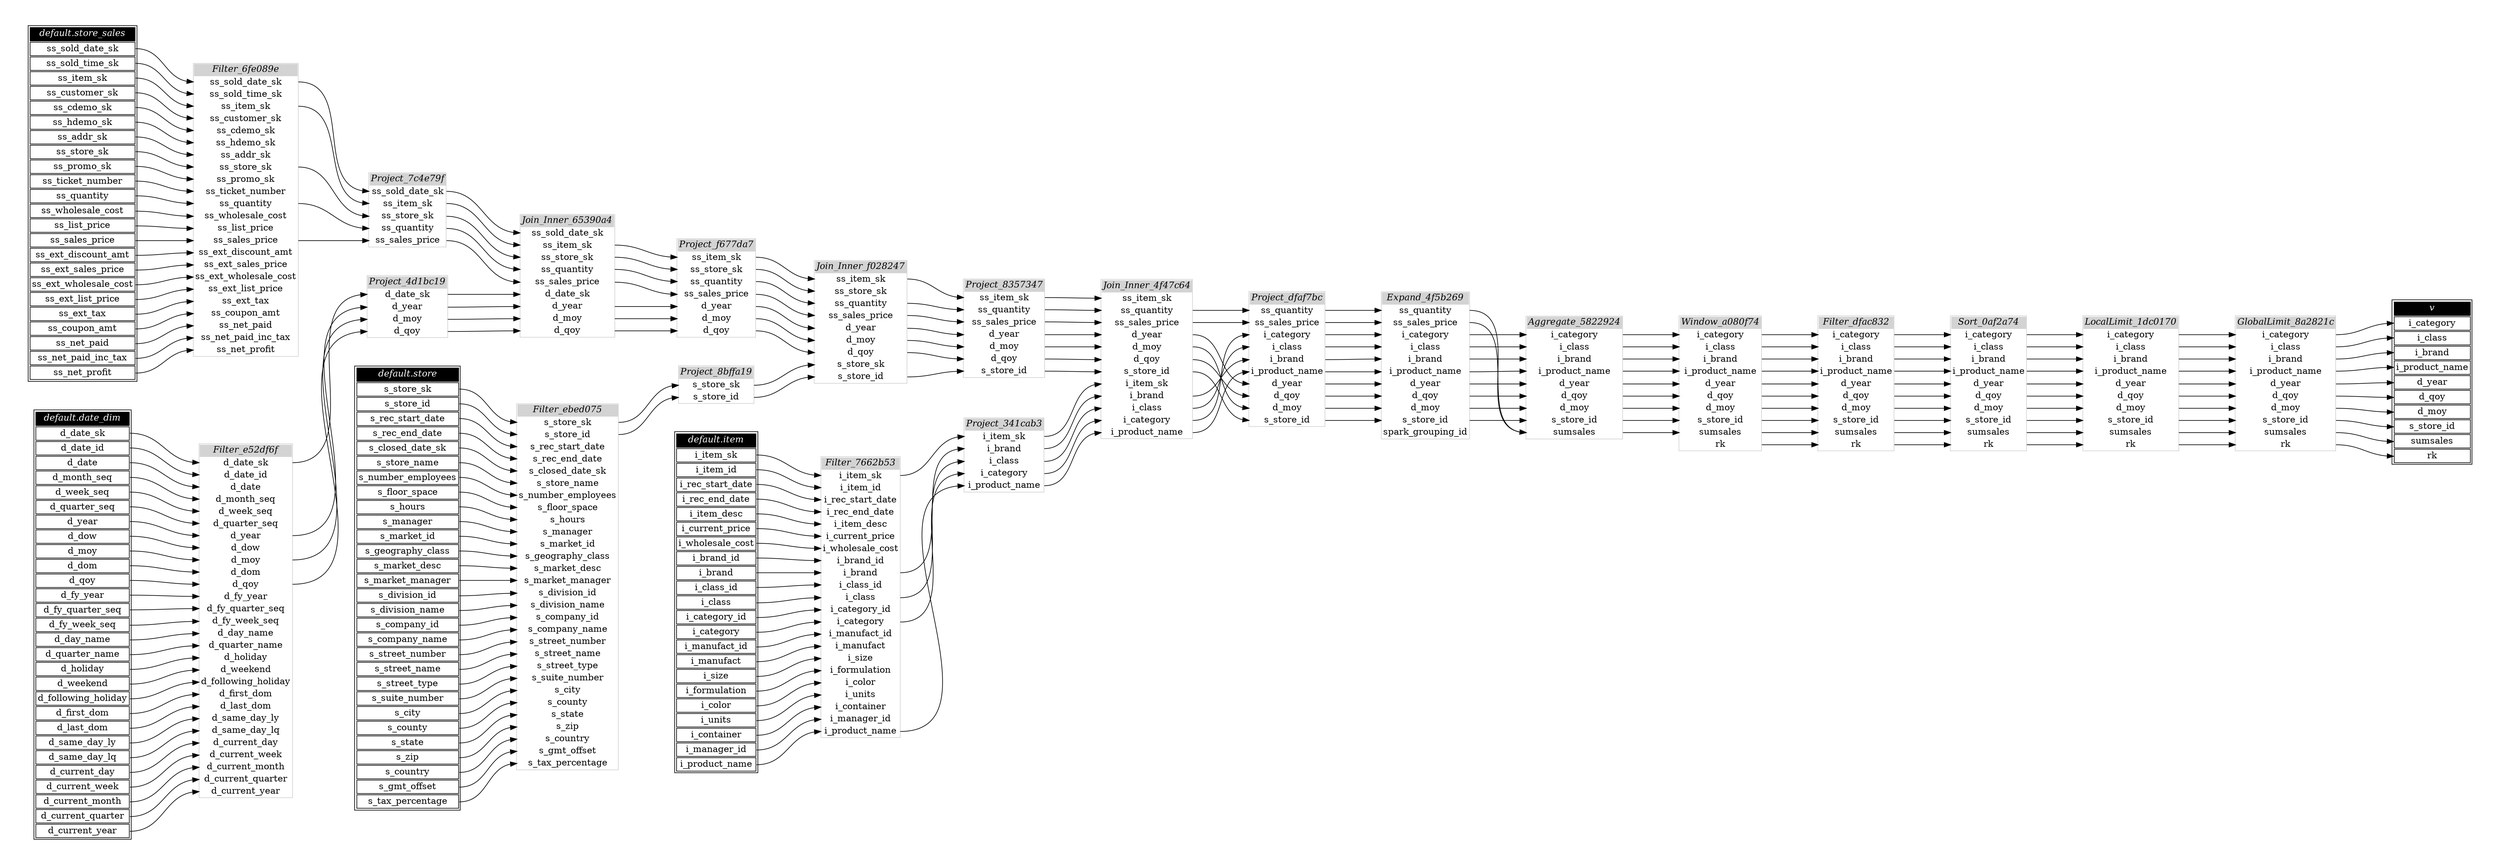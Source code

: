 // Automatically generated by TPCDSFlowTestSuite


digraph {
  graph [pad="0.5" nodesep="0.5" ranksep="1" fontname="Helvetica" rankdir=LR];
  node [shape=plaintext]

  
"Aggregate_5822924" [label=<
<table color="lightgray" border="1" cellborder="0" cellspacing="0">
  <tr><td bgcolor="lightgray" port="nodeName"><i>Aggregate_5822924</i></td></tr>
  <tr><td port="0">i_category</td></tr>
<tr><td port="1">i_class</td></tr>
<tr><td port="2">i_brand</td></tr>
<tr><td port="3">i_product_name</td></tr>
<tr><td port="4">d_year</td></tr>
<tr><td port="5">d_qoy</td></tr>
<tr><td port="6">d_moy</td></tr>
<tr><td port="7">s_store_id</td></tr>
<tr><td port="8">sumsales</td></tr>
</table>>];
     

"Expand_4f5b269" [label=<
<table color="lightgray" border="1" cellborder="0" cellspacing="0">
  <tr><td bgcolor="lightgray" port="nodeName"><i>Expand_4f5b269</i></td></tr>
  <tr><td port="0">ss_quantity</td></tr>
<tr><td port="1">ss_sales_price</td></tr>
<tr><td port="2">i_category</td></tr>
<tr><td port="3">i_class</td></tr>
<tr><td port="4">i_brand</td></tr>
<tr><td port="5">i_product_name</td></tr>
<tr><td port="6">d_year</td></tr>
<tr><td port="7">d_qoy</td></tr>
<tr><td port="8">d_moy</td></tr>
<tr><td port="9">s_store_id</td></tr>
<tr><td port="10">spark_grouping_id</td></tr>
</table>>];
     

"Filter_6fe089e" [label=<
<table color="lightgray" border="1" cellborder="0" cellspacing="0">
  <tr><td bgcolor="lightgray" port="nodeName"><i>Filter_6fe089e</i></td></tr>
  <tr><td port="0">ss_sold_date_sk</td></tr>
<tr><td port="1">ss_sold_time_sk</td></tr>
<tr><td port="2">ss_item_sk</td></tr>
<tr><td port="3">ss_customer_sk</td></tr>
<tr><td port="4">ss_cdemo_sk</td></tr>
<tr><td port="5">ss_hdemo_sk</td></tr>
<tr><td port="6">ss_addr_sk</td></tr>
<tr><td port="7">ss_store_sk</td></tr>
<tr><td port="8">ss_promo_sk</td></tr>
<tr><td port="9">ss_ticket_number</td></tr>
<tr><td port="10">ss_quantity</td></tr>
<tr><td port="11">ss_wholesale_cost</td></tr>
<tr><td port="12">ss_list_price</td></tr>
<tr><td port="13">ss_sales_price</td></tr>
<tr><td port="14">ss_ext_discount_amt</td></tr>
<tr><td port="15">ss_ext_sales_price</td></tr>
<tr><td port="16">ss_ext_wholesale_cost</td></tr>
<tr><td port="17">ss_ext_list_price</td></tr>
<tr><td port="18">ss_ext_tax</td></tr>
<tr><td port="19">ss_coupon_amt</td></tr>
<tr><td port="20">ss_net_paid</td></tr>
<tr><td port="21">ss_net_paid_inc_tax</td></tr>
<tr><td port="22">ss_net_profit</td></tr>
</table>>];
     

"Filter_7662b53" [label=<
<table color="lightgray" border="1" cellborder="0" cellspacing="0">
  <tr><td bgcolor="lightgray" port="nodeName"><i>Filter_7662b53</i></td></tr>
  <tr><td port="0">i_item_sk</td></tr>
<tr><td port="1">i_item_id</td></tr>
<tr><td port="2">i_rec_start_date</td></tr>
<tr><td port="3">i_rec_end_date</td></tr>
<tr><td port="4">i_item_desc</td></tr>
<tr><td port="5">i_current_price</td></tr>
<tr><td port="6">i_wholesale_cost</td></tr>
<tr><td port="7">i_brand_id</td></tr>
<tr><td port="8">i_brand</td></tr>
<tr><td port="9">i_class_id</td></tr>
<tr><td port="10">i_class</td></tr>
<tr><td port="11">i_category_id</td></tr>
<tr><td port="12">i_category</td></tr>
<tr><td port="13">i_manufact_id</td></tr>
<tr><td port="14">i_manufact</td></tr>
<tr><td port="15">i_size</td></tr>
<tr><td port="16">i_formulation</td></tr>
<tr><td port="17">i_color</td></tr>
<tr><td port="18">i_units</td></tr>
<tr><td port="19">i_container</td></tr>
<tr><td port="20">i_manager_id</td></tr>
<tr><td port="21">i_product_name</td></tr>
</table>>];
     

"Filter_dfac832" [label=<
<table color="lightgray" border="1" cellborder="0" cellspacing="0">
  <tr><td bgcolor="lightgray" port="nodeName"><i>Filter_dfac832</i></td></tr>
  <tr><td port="0">i_category</td></tr>
<tr><td port="1">i_class</td></tr>
<tr><td port="2">i_brand</td></tr>
<tr><td port="3">i_product_name</td></tr>
<tr><td port="4">d_year</td></tr>
<tr><td port="5">d_qoy</td></tr>
<tr><td port="6">d_moy</td></tr>
<tr><td port="7">s_store_id</td></tr>
<tr><td port="8">sumsales</td></tr>
<tr><td port="9">rk</td></tr>
</table>>];
     

"Filter_e52df6f" [label=<
<table color="lightgray" border="1" cellborder="0" cellspacing="0">
  <tr><td bgcolor="lightgray" port="nodeName"><i>Filter_e52df6f</i></td></tr>
  <tr><td port="0">d_date_sk</td></tr>
<tr><td port="1">d_date_id</td></tr>
<tr><td port="2">d_date</td></tr>
<tr><td port="3">d_month_seq</td></tr>
<tr><td port="4">d_week_seq</td></tr>
<tr><td port="5">d_quarter_seq</td></tr>
<tr><td port="6">d_year</td></tr>
<tr><td port="7">d_dow</td></tr>
<tr><td port="8">d_moy</td></tr>
<tr><td port="9">d_dom</td></tr>
<tr><td port="10">d_qoy</td></tr>
<tr><td port="11">d_fy_year</td></tr>
<tr><td port="12">d_fy_quarter_seq</td></tr>
<tr><td port="13">d_fy_week_seq</td></tr>
<tr><td port="14">d_day_name</td></tr>
<tr><td port="15">d_quarter_name</td></tr>
<tr><td port="16">d_holiday</td></tr>
<tr><td port="17">d_weekend</td></tr>
<tr><td port="18">d_following_holiday</td></tr>
<tr><td port="19">d_first_dom</td></tr>
<tr><td port="20">d_last_dom</td></tr>
<tr><td port="21">d_same_day_ly</td></tr>
<tr><td port="22">d_same_day_lq</td></tr>
<tr><td port="23">d_current_day</td></tr>
<tr><td port="24">d_current_week</td></tr>
<tr><td port="25">d_current_month</td></tr>
<tr><td port="26">d_current_quarter</td></tr>
<tr><td port="27">d_current_year</td></tr>
</table>>];
     

"Filter_ebed075" [label=<
<table color="lightgray" border="1" cellborder="0" cellspacing="0">
  <tr><td bgcolor="lightgray" port="nodeName"><i>Filter_ebed075</i></td></tr>
  <tr><td port="0">s_store_sk</td></tr>
<tr><td port="1">s_store_id</td></tr>
<tr><td port="2">s_rec_start_date</td></tr>
<tr><td port="3">s_rec_end_date</td></tr>
<tr><td port="4">s_closed_date_sk</td></tr>
<tr><td port="5">s_store_name</td></tr>
<tr><td port="6">s_number_employees</td></tr>
<tr><td port="7">s_floor_space</td></tr>
<tr><td port="8">s_hours</td></tr>
<tr><td port="9">s_manager</td></tr>
<tr><td port="10">s_market_id</td></tr>
<tr><td port="11">s_geography_class</td></tr>
<tr><td port="12">s_market_desc</td></tr>
<tr><td port="13">s_market_manager</td></tr>
<tr><td port="14">s_division_id</td></tr>
<tr><td port="15">s_division_name</td></tr>
<tr><td port="16">s_company_id</td></tr>
<tr><td port="17">s_company_name</td></tr>
<tr><td port="18">s_street_number</td></tr>
<tr><td port="19">s_street_name</td></tr>
<tr><td port="20">s_street_type</td></tr>
<tr><td port="21">s_suite_number</td></tr>
<tr><td port="22">s_city</td></tr>
<tr><td port="23">s_county</td></tr>
<tr><td port="24">s_state</td></tr>
<tr><td port="25">s_zip</td></tr>
<tr><td port="26">s_country</td></tr>
<tr><td port="27">s_gmt_offset</td></tr>
<tr><td port="28">s_tax_percentage</td></tr>
</table>>];
     

"GlobalLimit_8a2821c" [label=<
<table color="lightgray" border="1" cellborder="0" cellspacing="0">
  <tr><td bgcolor="lightgray" port="nodeName"><i>GlobalLimit_8a2821c</i></td></tr>
  <tr><td port="0">i_category</td></tr>
<tr><td port="1">i_class</td></tr>
<tr><td port="2">i_brand</td></tr>
<tr><td port="3">i_product_name</td></tr>
<tr><td port="4">d_year</td></tr>
<tr><td port="5">d_qoy</td></tr>
<tr><td port="6">d_moy</td></tr>
<tr><td port="7">s_store_id</td></tr>
<tr><td port="8">sumsales</td></tr>
<tr><td port="9">rk</td></tr>
</table>>];
     

"Join_Inner_4f47c64" [label=<
<table color="lightgray" border="1" cellborder="0" cellspacing="0">
  <tr><td bgcolor="lightgray" port="nodeName"><i>Join_Inner_4f47c64</i></td></tr>
  <tr><td port="0">ss_item_sk</td></tr>
<tr><td port="1">ss_quantity</td></tr>
<tr><td port="2">ss_sales_price</td></tr>
<tr><td port="3">d_year</td></tr>
<tr><td port="4">d_moy</td></tr>
<tr><td port="5">d_qoy</td></tr>
<tr><td port="6">s_store_id</td></tr>
<tr><td port="7">i_item_sk</td></tr>
<tr><td port="8">i_brand</td></tr>
<tr><td port="9">i_class</td></tr>
<tr><td port="10">i_category</td></tr>
<tr><td port="11">i_product_name</td></tr>
</table>>];
     

"Join_Inner_65390a4" [label=<
<table color="lightgray" border="1" cellborder="0" cellspacing="0">
  <tr><td bgcolor="lightgray" port="nodeName"><i>Join_Inner_65390a4</i></td></tr>
  <tr><td port="0">ss_sold_date_sk</td></tr>
<tr><td port="1">ss_item_sk</td></tr>
<tr><td port="2">ss_store_sk</td></tr>
<tr><td port="3">ss_quantity</td></tr>
<tr><td port="4">ss_sales_price</td></tr>
<tr><td port="5">d_date_sk</td></tr>
<tr><td port="6">d_year</td></tr>
<tr><td port="7">d_moy</td></tr>
<tr><td port="8">d_qoy</td></tr>
</table>>];
     

"Join_Inner_f028247" [label=<
<table color="lightgray" border="1" cellborder="0" cellspacing="0">
  <tr><td bgcolor="lightgray" port="nodeName"><i>Join_Inner_f028247</i></td></tr>
  <tr><td port="0">ss_item_sk</td></tr>
<tr><td port="1">ss_store_sk</td></tr>
<tr><td port="2">ss_quantity</td></tr>
<tr><td port="3">ss_sales_price</td></tr>
<tr><td port="4">d_year</td></tr>
<tr><td port="5">d_moy</td></tr>
<tr><td port="6">d_qoy</td></tr>
<tr><td port="7">s_store_sk</td></tr>
<tr><td port="8">s_store_id</td></tr>
</table>>];
     

"LocalLimit_1dc0170" [label=<
<table color="lightgray" border="1" cellborder="0" cellspacing="0">
  <tr><td bgcolor="lightgray" port="nodeName"><i>LocalLimit_1dc0170</i></td></tr>
  <tr><td port="0">i_category</td></tr>
<tr><td port="1">i_class</td></tr>
<tr><td port="2">i_brand</td></tr>
<tr><td port="3">i_product_name</td></tr>
<tr><td port="4">d_year</td></tr>
<tr><td port="5">d_qoy</td></tr>
<tr><td port="6">d_moy</td></tr>
<tr><td port="7">s_store_id</td></tr>
<tr><td port="8">sumsales</td></tr>
<tr><td port="9">rk</td></tr>
</table>>];
     

"Project_341cab3" [label=<
<table color="lightgray" border="1" cellborder="0" cellspacing="0">
  <tr><td bgcolor="lightgray" port="nodeName"><i>Project_341cab3</i></td></tr>
  <tr><td port="0">i_item_sk</td></tr>
<tr><td port="1">i_brand</td></tr>
<tr><td port="2">i_class</td></tr>
<tr><td port="3">i_category</td></tr>
<tr><td port="4">i_product_name</td></tr>
</table>>];
     

"Project_4d1bc19" [label=<
<table color="lightgray" border="1" cellborder="0" cellspacing="0">
  <tr><td bgcolor="lightgray" port="nodeName"><i>Project_4d1bc19</i></td></tr>
  <tr><td port="0">d_date_sk</td></tr>
<tr><td port="1">d_year</td></tr>
<tr><td port="2">d_moy</td></tr>
<tr><td port="3">d_qoy</td></tr>
</table>>];
     

"Project_7c4e79f" [label=<
<table color="lightgray" border="1" cellborder="0" cellspacing="0">
  <tr><td bgcolor="lightgray" port="nodeName"><i>Project_7c4e79f</i></td></tr>
  <tr><td port="0">ss_sold_date_sk</td></tr>
<tr><td port="1">ss_item_sk</td></tr>
<tr><td port="2">ss_store_sk</td></tr>
<tr><td port="3">ss_quantity</td></tr>
<tr><td port="4">ss_sales_price</td></tr>
</table>>];
     

"Project_8357347" [label=<
<table color="lightgray" border="1" cellborder="0" cellspacing="0">
  <tr><td bgcolor="lightgray" port="nodeName"><i>Project_8357347</i></td></tr>
  <tr><td port="0">ss_item_sk</td></tr>
<tr><td port="1">ss_quantity</td></tr>
<tr><td port="2">ss_sales_price</td></tr>
<tr><td port="3">d_year</td></tr>
<tr><td port="4">d_moy</td></tr>
<tr><td port="5">d_qoy</td></tr>
<tr><td port="6">s_store_id</td></tr>
</table>>];
     

"Project_8bffa19" [label=<
<table color="lightgray" border="1" cellborder="0" cellspacing="0">
  <tr><td bgcolor="lightgray" port="nodeName"><i>Project_8bffa19</i></td></tr>
  <tr><td port="0">s_store_sk</td></tr>
<tr><td port="1">s_store_id</td></tr>
</table>>];
     

"Project_dfaf7bc" [label=<
<table color="lightgray" border="1" cellborder="0" cellspacing="0">
  <tr><td bgcolor="lightgray" port="nodeName"><i>Project_dfaf7bc</i></td></tr>
  <tr><td port="0">ss_quantity</td></tr>
<tr><td port="1">ss_sales_price</td></tr>
<tr><td port="2">i_category</td></tr>
<tr><td port="3">i_class</td></tr>
<tr><td port="4">i_brand</td></tr>
<tr><td port="5">i_product_name</td></tr>
<tr><td port="6">d_year</td></tr>
<tr><td port="7">d_qoy</td></tr>
<tr><td port="8">d_moy</td></tr>
<tr><td port="9">s_store_id</td></tr>
</table>>];
     

"Project_f677da7" [label=<
<table color="lightgray" border="1" cellborder="0" cellspacing="0">
  <tr><td bgcolor="lightgray" port="nodeName"><i>Project_f677da7</i></td></tr>
  <tr><td port="0">ss_item_sk</td></tr>
<tr><td port="1">ss_store_sk</td></tr>
<tr><td port="2">ss_quantity</td></tr>
<tr><td port="3">ss_sales_price</td></tr>
<tr><td port="4">d_year</td></tr>
<tr><td port="5">d_moy</td></tr>
<tr><td port="6">d_qoy</td></tr>
</table>>];
     

"Sort_0af2a74" [label=<
<table color="lightgray" border="1" cellborder="0" cellspacing="0">
  <tr><td bgcolor="lightgray" port="nodeName"><i>Sort_0af2a74</i></td></tr>
  <tr><td port="0">i_category</td></tr>
<tr><td port="1">i_class</td></tr>
<tr><td port="2">i_brand</td></tr>
<tr><td port="3">i_product_name</td></tr>
<tr><td port="4">d_year</td></tr>
<tr><td port="5">d_qoy</td></tr>
<tr><td port="6">d_moy</td></tr>
<tr><td port="7">s_store_id</td></tr>
<tr><td port="8">sumsales</td></tr>
<tr><td port="9">rk</td></tr>
</table>>];
     

"Window_a080f74" [label=<
<table color="lightgray" border="1" cellborder="0" cellspacing="0">
  <tr><td bgcolor="lightgray" port="nodeName"><i>Window_a080f74</i></td></tr>
  <tr><td port="0">i_category</td></tr>
<tr><td port="1">i_class</td></tr>
<tr><td port="2">i_brand</td></tr>
<tr><td port="3">i_product_name</td></tr>
<tr><td port="4">d_year</td></tr>
<tr><td port="5">d_qoy</td></tr>
<tr><td port="6">d_moy</td></tr>
<tr><td port="7">s_store_id</td></tr>
<tr><td port="8">sumsales</td></tr>
<tr><td port="9">rk</td></tr>
</table>>];
     

"default.date_dim" [color="black" label=<
<table>
  <tr><td bgcolor="black" port="nodeName"><i><font color="white">default.date_dim</font></i></td></tr>
  <tr><td port="0">d_date_sk</td></tr>
<tr><td port="1">d_date_id</td></tr>
<tr><td port="2">d_date</td></tr>
<tr><td port="3">d_month_seq</td></tr>
<tr><td port="4">d_week_seq</td></tr>
<tr><td port="5">d_quarter_seq</td></tr>
<tr><td port="6">d_year</td></tr>
<tr><td port="7">d_dow</td></tr>
<tr><td port="8">d_moy</td></tr>
<tr><td port="9">d_dom</td></tr>
<tr><td port="10">d_qoy</td></tr>
<tr><td port="11">d_fy_year</td></tr>
<tr><td port="12">d_fy_quarter_seq</td></tr>
<tr><td port="13">d_fy_week_seq</td></tr>
<tr><td port="14">d_day_name</td></tr>
<tr><td port="15">d_quarter_name</td></tr>
<tr><td port="16">d_holiday</td></tr>
<tr><td port="17">d_weekend</td></tr>
<tr><td port="18">d_following_holiday</td></tr>
<tr><td port="19">d_first_dom</td></tr>
<tr><td port="20">d_last_dom</td></tr>
<tr><td port="21">d_same_day_ly</td></tr>
<tr><td port="22">d_same_day_lq</td></tr>
<tr><td port="23">d_current_day</td></tr>
<tr><td port="24">d_current_week</td></tr>
<tr><td port="25">d_current_month</td></tr>
<tr><td port="26">d_current_quarter</td></tr>
<tr><td port="27">d_current_year</td></tr>
</table>>];
     

"default.item" [color="black" label=<
<table>
  <tr><td bgcolor="black" port="nodeName"><i><font color="white">default.item</font></i></td></tr>
  <tr><td port="0">i_item_sk</td></tr>
<tr><td port="1">i_item_id</td></tr>
<tr><td port="2">i_rec_start_date</td></tr>
<tr><td port="3">i_rec_end_date</td></tr>
<tr><td port="4">i_item_desc</td></tr>
<tr><td port="5">i_current_price</td></tr>
<tr><td port="6">i_wholesale_cost</td></tr>
<tr><td port="7">i_brand_id</td></tr>
<tr><td port="8">i_brand</td></tr>
<tr><td port="9">i_class_id</td></tr>
<tr><td port="10">i_class</td></tr>
<tr><td port="11">i_category_id</td></tr>
<tr><td port="12">i_category</td></tr>
<tr><td port="13">i_manufact_id</td></tr>
<tr><td port="14">i_manufact</td></tr>
<tr><td port="15">i_size</td></tr>
<tr><td port="16">i_formulation</td></tr>
<tr><td port="17">i_color</td></tr>
<tr><td port="18">i_units</td></tr>
<tr><td port="19">i_container</td></tr>
<tr><td port="20">i_manager_id</td></tr>
<tr><td port="21">i_product_name</td></tr>
</table>>];
     

"default.store" [color="black" label=<
<table>
  <tr><td bgcolor="black" port="nodeName"><i><font color="white">default.store</font></i></td></tr>
  <tr><td port="0">s_store_sk</td></tr>
<tr><td port="1">s_store_id</td></tr>
<tr><td port="2">s_rec_start_date</td></tr>
<tr><td port="3">s_rec_end_date</td></tr>
<tr><td port="4">s_closed_date_sk</td></tr>
<tr><td port="5">s_store_name</td></tr>
<tr><td port="6">s_number_employees</td></tr>
<tr><td port="7">s_floor_space</td></tr>
<tr><td port="8">s_hours</td></tr>
<tr><td port="9">s_manager</td></tr>
<tr><td port="10">s_market_id</td></tr>
<tr><td port="11">s_geography_class</td></tr>
<tr><td port="12">s_market_desc</td></tr>
<tr><td port="13">s_market_manager</td></tr>
<tr><td port="14">s_division_id</td></tr>
<tr><td port="15">s_division_name</td></tr>
<tr><td port="16">s_company_id</td></tr>
<tr><td port="17">s_company_name</td></tr>
<tr><td port="18">s_street_number</td></tr>
<tr><td port="19">s_street_name</td></tr>
<tr><td port="20">s_street_type</td></tr>
<tr><td port="21">s_suite_number</td></tr>
<tr><td port="22">s_city</td></tr>
<tr><td port="23">s_county</td></tr>
<tr><td port="24">s_state</td></tr>
<tr><td port="25">s_zip</td></tr>
<tr><td port="26">s_country</td></tr>
<tr><td port="27">s_gmt_offset</td></tr>
<tr><td port="28">s_tax_percentage</td></tr>
</table>>];
     

"default.store_sales" [color="black" label=<
<table>
  <tr><td bgcolor="black" port="nodeName"><i><font color="white">default.store_sales</font></i></td></tr>
  <tr><td port="0">ss_sold_date_sk</td></tr>
<tr><td port="1">ss_sold_time_sk</td></tr>
<tr><td port="2">ss_item_sk</td></tr>
<tr><td port="3">ss_customer_sk</td></tr>
<tr><td port="4">ss_cdemo_sk</td></tr>
<tr><td port="5">ss_hdemo_sk</td></tr>
<tr><td port="6">ss_addr_sk</td></tr>
<tr><td port="7">ss_store_sk</td></tr>
<tr><td port="8">ss_promo_sk</td></tr>
<tr><td port="9">ss_ticket_number</td></tr>
<tr><td port="10">ss_quantity</td></tr>
<tr><td port="11">ss_wholesale_cost</td></tr>
<tr><td port="12">ss_list_price</td></tr>
<tr><td port="13">ss_sales_price</td></tr>
<tr><td port="14">ss_ext_discount_amt</td></tr>
<tr><td port="15">ss_ext_sales_price</td></tr>
<tr><td port="16">ss_ext_wholesale_cost</td></tr>
<tr><td port="17">ss_ext_list_price</td></tr>
<tr><td port="18">ss_ext_tax</td></tr>
<tr><td port="19">ss_coupon_amt</td></tr>
<tr><td port="20">ss_net_paid</td></tr>
<tr><td port="21">ss_net_paid_inc_tax</td></tr>
<tr><td port="22">ss_net_profit</td></tr>
</table>>];
     

"v" [color="black" label=<
<table>
  <tr><td bgcolor="black" port="nodeName"><i><font color="white">v</font></i></td></tr>
  <tr><td port="0">i_category</td></tr>
<tr><td port="1">i_class</td></tr>
<tr><td port="2">i_brand</td></tr>
<tr><td port="3">i_product_name</td></tr>
<tr><td port="4">d_year</td></tr>
<tr><td port="5">d_qoy</td></tr>
<tr><td port="6">d_moy</td></tr>
<tr><td port="7">s_store_id</td></tr>
<tr><td port="8">sumsales</td></tr>
<tr><td port="9">rk</td></tr>
</table>>];
     
  "Aggregate_5822924":0 -> "Window_a080f74":0;
"Aggregate_5822924":1 -> "Window_a080f74":1;
"Aggregate_5822924":2 -> "Window_a080f74":2;
"Aggregate_5822924":3 -> "Window_a080f74":3;
"Aggregate_5822924":4 -> "Window_a080f74":4;
"Aggregate_5822924":5 -> "Window_a080f74":5;
"Aggregate_5822924":6 -> "Window_a080f74":6;
"Aggregate_5822924":7 -> "Window_a080f74":7;
"Aggregate_5822924":8 -> "Window_a080f74":8;
"Expand_4f5b269":0 -> "Aggregate_5822924":8;
"Expand_4f5b269":1 -> "Aggregate_5822924":8;
"Expand_4f5b269":2 -> "Aggregate_5822924":0;
"Expand_4f5b269":3 -> "Aggregate_5822924":1;
"Expand_4f5b269":4 -> "Aggregate_5822924":2;
"Expand_4f5b269":5 -> "Aggregate_5822924":3;
"Expand_4f5b269":6 -> "Aggregate_5822924":4;
"Expand_4f5b269":7 -> "Aggregate_5822924":5;
"Expand_4f5b269":8 -> "Aggregate_5822924":6;
"Expand_4f5b269":9 -> "Aggregate_5822924":7;
"Filter_6fe089e":0 -> "Project_7c4e79f":0;
"Filter_6fe089e":10 -> "Project_7c4e79f":3;
"Filter_6fe089e":13 -> "Project_7c4e79f":4;
"Filter_6fe089e":2 -> "Project_7c4e79f":1;
"Filter_6fe089e":7 -> "Project_7c4e79f":2;
"Filter_7662b53":0 -> "Project_341cab3":0;
"Filter_7662b53":10 -> "Project_341cab3":2;
"Filter_7662b53":12 -> "Project_341cab3":3;
"Filter_7662b53":21 -> "Project_341cab3":4;
"Filter_7662b53":8 -> "Project_341cab3":1;
"Filter_dfac832":0 -> "Sort_0af2a74":0;
"Filter_dfac832":1 -> "Sort_0af2a74":1;
"Filter_dfac832":2 -> "Sort_0af2a74":2;
"Filter_dfac832":3 -> "Sort_0af2a74":3;
"Filter_dfac832":4 -> "Sort_0af2a74":4;
"Filter_dfac832":5 -> "Sort_0af2a74":5;
"Filter_dfac832":6 -> "Sort_0af2a74":6;
"Filter_dfac832":7 -> "Sort_0af2a74":7;
"Filter_dfac832":8 -> "Sort_0af2a74":8;
"Filter_dfac832":9 -> "Sort_0af2a74":9;
"Filter_e52df6f":0 -> "Project_4d1bc19":0;
"Filter_e52df6f":10 -> "Project_4d1bc19":3;
"Filter_e52df6f":6 -> "Project_4d1bc19":1;
"Filter_e52df6f":8 -> "Project_4d1bc19":2;
"Filter_ebed075":0 -> "Project_8bffa19":0;
"Filter_ebed075":1 -> "Project_8bffa19":1;
"GlobalLimit_8a2821c":0 -> "v":0;
"GlobalLimit_8a2821c":1 -> "v":1;
"GlobalLimit_8a2821c":2 -> "v":2;
"GlobalLimit_8a2821c":3 -> "v":3;
"GlobalLimit_8a2821c":4 -> "v":4;
"GlobalLimit_8a2821c":5 -> "v":5;
"GlobalLimit_8a2821c":6 -> "v":6;
"GlobalLimit_8a2821c":7 -> "v":7;
"GlobalLimit_8a2821c":8 -> "v":8;
"GlobalLimit_8a2821c":9 -> "v":9;
"Join_Inner_4f47c64":1 -> "Project_dfaf7bc":0;
"Join_Inner_4f47c64":10 -> "Project_dfaf7bc":2;
"Join_Inner_4f47c64":11 -> "Project_dfaf7bc":5;
"Join_Inner_4f47c64":2 -> "Project_dfaf7bc":1;
"Join_Inner_4f47c64":3 -> "Project_dfaf7bc":6;
"Join_Inner_4f47c64":4 -> "Project_dfaf7bc":8;
"Join_Inner_4f47c64":5 -> "Project_dfaf7bc":7;
"Join_Inner_4f47c64":6 -> "Project_dfaf7bc":9;
"Join_Inner_4f47c64":8 -> "Project_dfaf7bc":4;
"Join_Inner_4f47c64":9 -> "Project_dfaf7bc":3;
"Join_Inner_65390a4":1 -> "Project_f677da7":0;
"Join_Inner_65390a4":2 -> "Project_f677da7":1;
"Join_Inner_65390a4":3 -> "Project_f677da7":2;
"Join_Inner_65390a4":4 -> "Project_f677da7":3;
"Join_Inner_65390a4":6 -> "Project_f677da7":4;
"Join_Inner_65390a4":7 -> "Project_f677da7":5;
"Join_Inner_65390a4":8 -> "Project_f677da7":6;
"Join_Inner_f028247":0 -> "Project_8357347":0;
"Join_Inner_f028247":2 -> "Project_8357347":1;
"Join_Inner_f028247":3 -> "Project_8357347":2;
"Join_Inner_f028247":4 -> "Project_8357347":3;
"Join_Inner_f028247":5 -> "Project_8357347":4;
"Join_Inner_f028247":6 -> "Project_8357347":5;
"Join_Inner_f028247":8 -> "Project_8357347":6;
"LocalLimit_1dc0170":0 -> "GlobalLimit_8a2821c":0;
"LocalLimit_1dc0170":1 -> "GlobalLimit_8a2821c":1;
"LocalLimit_1dc0170":2 -> "GlobalLimit_8a2821c":2;
"LocalLimit_1dc0170":3 -> "GlobalLimit_8a2821c":3;
"LocalLimit_1dc0170":4 -> "GlobalLimit_8a2821c":4;
"LocalLimit_1dc0170":5 -> "GlobalLimit_8a2821c":5;
"LocalLimit_1dc0170":6 -> "GlobalLimit_8a2821c":6;
"LocalLimit_1dc0170":7 -> "GlobalLimit_8a2821c":7;
"LocalLimit_1dc0170":8 -> "GlobalLimit_8a2821c":8;
"LocalLimit_1dc0170":9 -> "GlobalLimit_8a2821c":9;
"Project_341cab3":0 -> "Join_Inner_4f47c64":7;
"Project_341cab3":1 -> "Join_Inner_4f47c64":8;
"Project_341cab3":2 -> "Join_Inner_4f47c64":9;
"Project_341cab3":3 -> "Join_Inner_4f47c64":10;
"Project_341cab3":4 -> "Join_Inner_4f47c64":11;
"Project_4d1bc19":0 -> "Join_Inner_65390a4":5;
"Project_4d1bc19":1 -> "Join_Inner_65390a4":6;
"Project_4d1bc19":2 -> "Join_Inner_65390a4":7;
"Project_4d1bc19":3 -> "Join_Inner_65390a4":8;
"Project_7c4e79f":0 -> "Join_Inner_65390a4":0;
"Project_7c4e79f":1 -> "Join_Inner_65390a4":1;
"Project_7c4e79f":2 -> "Join_Inner_65390a4":2;
"Project_7c4e79f":3 -> "Join_Inner_65390a4":3;
"Project_7c4e79f":4 -> "Join_Inner_65390a4":4;
"Project_8357347":0 -> "Join_Inner_4f47c64":0;
"Project_8357347":1 -> "Join_Inner_4f47c64":1;
"Project_8357347":2 -> "Join_Inner_4f47c64":2;
"Project_8357347":3 -> "Join_Inner_4f47c64":3;
"Project_8357347":4 -> "Join_Inner_4f47c64":4;
"Project_8357347":5 -> "Join_Inner_4f47c64":5;
"Project_8357347":6 -> "Join_Inner_4f47c64":6;
"Project_8bffa19":0 -> "Join_Inner_f028247":7;
"Project_8bffa19":1 -> "Join_Inner_f028247":8;
"Project_dfaf7bc":0 -> "Expand_4f5b269":0;
"Project_dfaf7bc":1 -> "Expand_4f5b269":1;
"Project_dfaf7bc":2 -> "Expand_4f5b269":2;
"Project_dfaf7bc":3 -> "Expand_4f5b269":3;
"Project_dfaf7bc":4 -> "Expand_4f5b269":4;
"Project_dfaf7bc":5 -> "Expand_4f5b269":5;
"Project_dfaf7bc":6 -> "Expand_4f5b269":6;
"Project_dfaf7bc":7 -> "Expand_4f5b269":7;
"Project_dfaf7bc":8 -> "Expand_4f5b269":8;
"Project_dfaf7bc":9 -> "Expand_4f5b269":9;
"Project_f677da7":0 -> "Join_Inner_f028247":0;
"Project_f677da7":1 -> "Join_Inner_f028247":1;
"Project_f677da7":2 -> "Join_Inner_f028247":2;
"Project_f677da7":3 -> "Join_Inner_f028247":3;
"Project_f677da7":4 -> "Join_Inner_f028247":4;
"Project_f677da7":5 -> "Join_Inner_f028247":5;
"Project_f677da7":6 -> "Join_Inner_f028247":6;
"Sort_0af2a74":0 -> "LocalLimit_1dc0170":0;
"Sort_0af2a74":1 -> "LocalLimit_1dc0170":1;
"Sort_0af2a74":2 -> "LocalLimit_1dc0170":2;
"Sort_0af2a74":3 -> "LocalLimit_1dc0170":3;
"Sort_0af2a74":4 -> "LocalLimit_1dc0170":4;
"Sort_0af2a74":5 -> "LocalLimit_1dc0170":5;
"Sort_0af2a74":6 -> "LocalLimit_1dc0170":6;
"Sort_0af2a74":7 -> "LocalLimit_1dc0170":7;
"Sort_0af2a74":8 -> "LocalLimit_1dc0170":8;
"Sort_0af2a74":9 -> "LocalLimit_1dc0170":9;
"Window_a080f74":0 -> "Filter_dfac832":0;
"Window_a080f74":1 -> "Filter_dfac832":1;
"Window_a080f74":2 -> "Filter_dfac832":2;
"Window_a080f74":3 -> "Filter_dfac832":3;
"Window_a080f74":4 -> "Filter_dfac832":4;
"Window_a080f74":5 -> "Filter_dfac832":5;
"Window_a080f74":6 -> "Filter_dfac832":6;
"Window_a080f74":7 -> "Filter_dfac832":7;
"Window_a080f74":8 -> "Filter_dfac832":8;
"Window_a080f74":9 -> "Filter_dfac832":9;
"default.date_dim":0 -> "Filter_e52df6f":0;
"default.date_dim":1 -> "Filter_e52df6f":1;
"default.date_dim":10 -> "Filter_e52df6f":10;
"default.date_dim":11 -> "Filter_e52df6f":11;
"default.date_dim":12 -> "Filter_e52df6f":12;
"default.date_dim":13 -> "Filter_e52df6f":13;
"default.date_dim":14 -> "Filter_e52df6f":14;
"default.date_dim":15 -> "Filter_e52df6f":15;
"default.date_dim":16 -> "Filter_e52df6f":16;
"default.date_dim":17 -> "Filter_e52df6f":17;
"default.date_dim":18 -> "Filter_e52df6f":18;
"default.date_dim":19 -> "Filter_e52df6f":19;
"default.date_dim":2 -> "Filter_e52df6f":2;
"default.date_dim":20 -> "Filter_e52df6f":20;
"default.date_dim":21 -> "Filter_e52df6f":21;
"default.date_dim":22 -> "Filter_e52df6f":22;
"default.date_dim":23 -> "Filter_e52df6f":23;
"default.date_dim":24 -> "Filter_e52df6f":24;
"default.date_dim":25 -> "Filter_e52df6f":25;
"default.date_dim":26 -> "Filter_e52df6f":26;
"default.date_dim":27 -> "Filter_e52df6f":27;
"default.date_dim":3 -> "Filter_e52df6f":3;
"default.date_dim":4 -> "Filter_e52df6f":4;
"default.date_dim":5 -> "Filter_e52df6f":5;
"default.date_dim":6 -> "Filter_e52df6f":6;
"default.date_dim":7 -> "Filter_e52df6f":7;
"default.date_dim":8 -> "Filter_e52df6f":8;
"default.date_dim":9 -> "Filter_e52df6f":9;
"default.item":0 -> "Filter_7662b53":0;
"default.item":1 -> "Filter_7662b53":1;
"default.item":10 -> "Filter_7662b53":10;
"default.item":11 -> "Filter_7662b53":11;
"default.item":12 -> "Filter_7662b53":12;
"default.item":13 -> "Filter_7662b53":13;
"default.item":14 -> "Filter_7662b53":14;
"default.item":15 -> "Filter_7662b53":15;
"default.item":16 -> "Filter_7662b53":16;
"default.item":17 -> "Filter_7662b53":17;
"default.item":18 -> "Filter_7662b53":18;
"default.item":19 -> "Filter_7662b53":19;
"default.item":2 -> "Filter_7662b53":2;
"default.item":20 -> "Filter_7662b53":20;
"default.item":21 -> "Filter_7662b53":21;
"default.item":3 -> "Filter_7662b53":3;
"default.item":4 -> "Filter_7662b53":4;
"default.item":5 -> "Filter_7662b53":5;
"default.item":6 -> "Filter_7662b53":6;
"default.item":7 -> "Filter_7662b53":7;
"default.item":8 -> "Filter_7662b53":8;
"default.item":9 -> "Filter_7662b53":9;
"default.store":0 -> "Filter_ebed075":0;
"default.store":1 -> "Filter_ebed075":1;
"default.store":10 -> "Filter_ebed075":10;
"default.store":11 -> "Filter_ebed075":11;
"default.store":12 -> "Filter_ebed075":12;
"default.store":13 -> "Filter_ebed075":13;
"default.store":14 -> "Filter_ebed075":14;
"default.store":15 -> "Filter_ebed075":15;
"default.store":16 -> "Filter_ebed075":16;
"default.store":17 -> "Filter_ebed075":17;
"default.store":18 -> "Filter_ebed075":18;
"default.store":19 -> "Filter_ebed075":19;
"default.store":2 -> "Filter_ebed075":2;
"default.store":20 -> "Filter_ebed075":20;
"default.store":21 -> "Filter_ebed075":21;
"default.store":22 -> "Filter_ebed075":22;
"default.store":23 -> "Filter_ebed075":23;
"default.store":24 -> "Filter_ebed075":24;
"default.store":25 -> "Filter_ebed075":25;
"default.store":26 -> "Filter_ebed075":26;
"default.store":27 -> "Filter_ebed075":27;
"default.store":28 -> "Filter_ebed075":28;
"default.store":3 -> "Filter_ebed075":3;
"default.store":4 -> "Filter_ebed075":4;
"default.store":5 -> "Filter_ebed075":5;
"default.store":6 -> "Filter_ebed075":6;
"default.store":7 -> "Filter_ebed075":7;
"default.store":8 -> "Filter_ebed075":8;
"default.store":9 -> "Filter_ebed075":9;
"default.store_sales":0 -> "Filter_6fe089e":0;
"default.store_sales":1 -> "Filter_6fe089e":1;
"default.store_sales":10 -> "Filter_6fe089e":10;
"default.store_sales":11 -> "Filter_6fe089e":11;
"default.store_sales":12 -> "Filter_6fe089e":12;
"default.store_sales":13 -> "Filter_6fe089e":13;
"default.store_sales":14 -> "Filter_6fe089e":14;
"default.store_sales":15 -> "Filter_6fe089e":15;
"default.store_sales":16 -> "Filter_6fe089e":16;
"default.store_sales":17 -> "Filter_6fe089e":17;
"default.store_sales":18 -> "Filter_6fe089e":18;
"default.store_sales":19 -> "Filter_6fe089e":19;
"default.store_sales":2 -> "Filter_6fe089e":2;
"default.store_sales":20 -> "Filter_6fe089e":20;
"default.store_sales":21 -> "Filter_6fe089e":21;
"default.store_sales":22 -> "Filter_6fe089e":22;
"default.store_sales":3 -> "Filter_6fe089e":3;
"default.store_sales":4 -> "Filter_6fe089e":4;
"default.store_sales":5 -> "Filter_6fe089e":5;
"default.store_sales":6 -> "Filter_6fe089e":6;
"default.store_sales":7 -> "Filter_6fe089e":7;
"default.store_sales":8 -> "Filter_6fe089e":8;
"default.store_sales":9 -> "Filter_6fe089e":9;
}
       